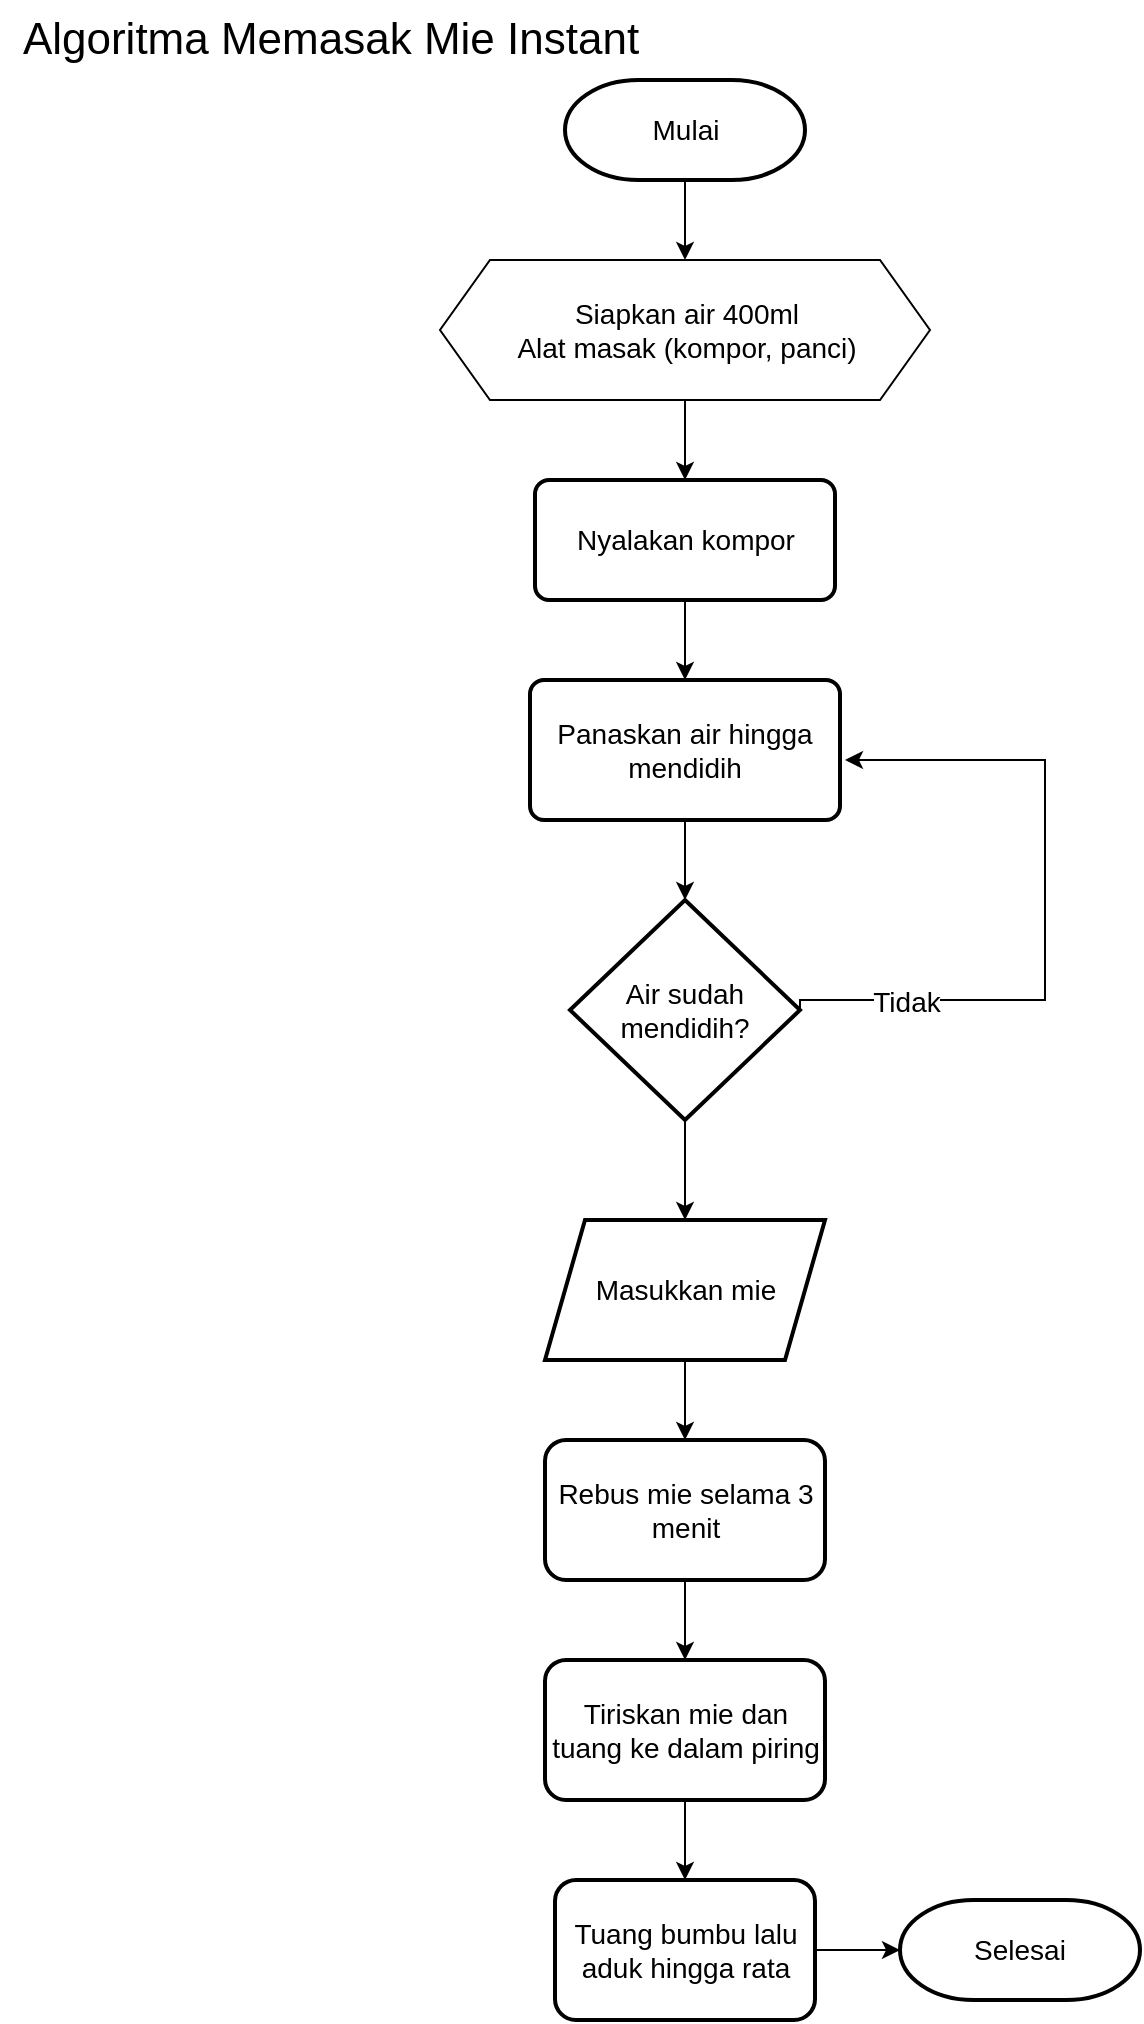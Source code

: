 <mxfile version="24.7.7">
  <diagram name="Page-1" id="n802yypsnesiYVoC7Ksb">
    <mxGraphModel dx="1050" dy="581" grid="1" gridSize="10" guides="1" tooltips="1" connect="1" arrows="1" fold="1" page="1" pageScale="1" pageWidth="850" pageHeight="1100" math="0" shadow="0">
      <root>
        <mxCell id="0" />
        <mxCell id="1" parent="0" />
        <mxCell id="RpGXvxsP4eeredyBU_ju-20" style="edgeStyle=orthogonalEdgeStyle;rounded=0;orthogonalLoop=1;jettySize=auto;html=1;exitX=1;exitY=0.5;exitDx=0;exitDy=0;exitPerimeter=0;" edge="1" parent="1" source="RpGXvxsP4eeredyBU_ju-17">
          <mxGeometry relative="1" as="geometry">
            <mxPoint x="422.5" y="380" as="targetPoint" />
            <Array as="points">
              <mxPoint x="400.5" y="500" />
              <mxPoint x="522.5" y="500" />
            </Array>
          </mxGeometry>
        </mxCell>
        <mxCell id="RpGXvxsP4eeredyBU_ju-21" value="&lt;font style=&quot;font-size: 14px;&quot;&gt;Tidak&lt;/font&gt;" style="edgeLabel;html=1;align=center;verticalAlign=middle;resizable=0;points=[];" vertex="1" connectable="0" parent="RpGXvxsP4eeredyBU_ju-20">
          <mxGeometry x="-0.016" relative="1" as="geometry">
            <mxPoint x="-70" y="44" as="offset" />
          </mxGeometry>
        </mxCell>
        <mxCell id="RpGXvxsP4eeredyBU_ju-1" value="&lt;font style=&quot;font-size: 22px;&quot;&gt;Algoritma Memasak Mie Instant&lt;/font&gt;" style="text;html=1;align=center;verticalAlign=middle;resizable=0;points=[];autosize=1;strokeColor=none;fillColor=none;" vertex="1" parent="1">
          <mxGeometry width="330" height="40" as="geometry" />
        </mxCell>
        <mxCell id="RpGXvxsP4eeredyBU_ju-10" value="" style="edgeStyle=orthogonalEdgeStyle;rounded=0;orthogonalLoop=1;jettySize=auto;html=1;" edge="1" parent="1" source="RpGXvxsP4eeredyBU_ju-2" target="RpGXvxsP4eeredyBU_ju-9">
          <mxGeometry relative="1" as="geometry" />
        </mxCell>
        <mxCell id="RpGXvxsP4eeredyBU_ju-2" value="&lt;font style=&quot;font-size: 14px;&quot;&gt;Mulai&lt;/font&gt;" style="strokeWidth=2;html=1;shape=mxgraph.flowchart.terminator;whiteSpace=wrap;" vertex="1" parent="1">
          <mxGeometry x="282.5" y="40" width="120" height="50" as="geometry" />
        </mxCell>
        <mxCell id="RpGXvxsP4eeredyBU_ju-12" value="" style="edgeStyle=orthogonalEdgeStyle;rounded=0;orthogonalLoop=1;jettySize=auto;html=1;" edge="1" parent="1" source="RpGXvxsP4eeredyBU_ju-9" target="RpGXvxsP4eeredyBU_ju-11">
          <mxGeometry relative="1" as="geometry" />
        </mxCell>
        <mxCell id="RpGXvxsP4eeredyBU_ju-9" value="&lt;font style=&quot;font-size: 14px;&quot;&gt;Siapkan air 400ml&lt;/font&gt;&lt;div style=&quot;font-size: 14px;&quot;&gt;&lt;font style=&quot;font-size: 14px;&quot;&gt;Alat masak (kompor, panci)&lt;/font&gt;&lt;/div&gt;" style="verticalLabelPosition=middle;verticalAlign=middle;html=1;shape=hexagon;perimeter=hexagonPerimeter2;arcSize=6;size=0.102;labelPosition=center;align=center;" vertex="1" parent="1">
          <mxGeometry x="220" y="130" width="245" height="70" as="geometry" />
        </mxCell>
        <mxCell id="RpGXvxsP4eeredyBU_ju-14" value="" style="edgeStyle=orthogonalEdgeStyle;rounded=0;orthogonalLoop=1;jettySize=auto;html=1;" edge="1" parent="1" source="RpGXvxsP4eeredyBU_ju-11" target="RpGXvxsP4eeredyBU_ju-13">
          <mxGeometry relative="1" as="geometry" />
        </mxCell>
        <mxCell id="RpGXvxsP4eeredyBU_ju-11" value="&lt;font style=&quot;font-size: 14px;&quot;&gt;Nyalakan kompor&lt;/font&gt;" style="rounded=1;whiteSpace=wrap;html=1;absoluteArcSize=1;arcSize=14;strokeWidth=2;" vertex="1" parent="1">
          <mxGeometry x="267.5" y="240" width="150" height="60" as="geometry" />
        </mxCell>
        <mxCell id="RpGXvxsP4eeredyBU_ju-18" value="" style="edgeStyle=orthogonalEdgeStyle;rounded=0;orthogonalLoop=1;jettySize=auto;html=1;" edge="1" parent="1" source="RpGXvxsP4eeredyBU_ju-13" target="RpGXvxsP4eeredyBU_ju-17">
          <mxGeometry relative="1" as="geometry" />
        </mxCell>
        <mxCell id="RpGXvxsP4eeredyBU_ju-13" value="&lt;font style=&quot;font-size: 14px;&quot;&gt;Panaskan air hingga mendidih&lt;/font&gt;" style="rounded=1;whiteSpace=wrap;html=1;absoluteArcSize=1;arcSize=14;strokeWidth=2;" vertex="1" parent="1">
          <mxGeometry x="265" y="340" width="155" height="70" as="geometry" />
        </mxCell>
        <mxCell id="RpGXvxsP4eeredyBU_ju-33" value="" style="edgeStyle=orthogonalEdgeStyle;rounded=0;orthogonalLoop=1;jettySize=auto;html=1;" edge="1" parent="1" source="RpGXvxsP4eeredyBU_ju-17" target="RpGXvxsP4eeredyBU_ju-32">
          <mxGeometry relative="1" as="geometry" />
        </mxCell>
        <mxCell id="RpGXvxsP4eeredyBU_ju-17" value="&lt;font style=&quot;font-size: 14px;&quot;&gt;Air sudah&lt;/font&gt;&lt;div style=&quot;font-size: 14px;&quot;&gt;&lt;font style=&quot;font-size: 14px;&quot;&gt;mendidih?&lt;/font&gt;&lt;/div&gt;" style="strokeWidth=2;html=1;shape=mxgraph.flowchart.decision;whiteSpace=wrap;" vertex="1" parent="1">
          <mxGeometry x="285" y="450" width="115" height="110" as="geometry" />
        </mxCell>
        <mxCell id="RpGXvxsP4eeredyBU_ju-35" value="" style="edgeStyle=orthogonalEdgeStyle;rounded=0;orthogonalLoop=1;jettySize=auto;html=1;" edge="1" parent="1" source="RpGXvxsP4eeredyBU_ju-32" target="RpGXvxsP4eeredyBU_ju-34">
          <mxGeometry relative="1" as="geometry" />
        </mxCell>
        <mxCell id="RpGXvxsP4eeredyBU_ju-32" value="&lt;font style=&quot;font-size: 14px;&quot;&gt;Masukkan mie&lt;/font&gt;" style="shape=parallelogram;perimeter=parallelogramPerimeter;whiteSpace=wrap;html=1;fixedSize=1;strokeWidth=2;" vertex="1" parent="1">
          <mxGeometry x="272.5" y="610" width="140" height="70" as="geometry" />
        </mxCell>
        <mxCell id="RpGXvxsP4eeredyBU_ju-37" value="" style="edgeStyle=orthogonalEdgeStyle;rounded=0;orthogonalLoop=1;jettySize=auto;html=1;" edge="1" parent="1" source="RpGXvxsP4eeredyBU_ju-34">
          <mxGeometry relative="1" as="geometry">
            <mxPoint x="342.5" y="830" as="targetPoint" />
          </mxGeometry>
        </mxCell>
        <mxCell id="RpGXvxsP4eeredyBU_ju-34" value="&lt;font style=&quot;font-size: 14px;&quot;&gt;Rebus mie selama 3 menit&lt;/font&gt;" style="rounded=1;whiteSpace=wrap;html=1;strokeWidth=2;" vertex="1" parent="1">
          <mxGeometry x="272.5" y="720" width="140" height="70" as="geometry" />
        </mxCell>
        <mxCell id="RpGXvxsP4eeredyBU_ju-40" value="" style="edgeStyle=orthogonalEdgeStyle;rounded=0;orthogonalLoop=1;jettySize=auto;html=1;" edge="1" parent="1" source="RpGXvxsP4eeredyBU_ju-38" target="RpGXvxsP4eeredyBU_ju-39">
          <mxGeometry relative="1" as="geometry" />
        </mxCell>
        <mxCell id="RpGXvxsP4eeredyBU_ju-38" value="&lt;font style=&quot;font-size: 14px;&quot;&gt;Tiriskan mie dan tuang ke dalam piring&lt;/font&gt;" style="rounded=1;whiteSpace=wrap;html=1;strokeWidth=2;" vertex="1" parent="1">
          <mxGeometry x="272.5" y="830" width="140" height="70" as="geometry" />
        </mxCell>
        <mxCell id="RpGXvxsP4eeredyBU_ju-42" value="" style="edgeStyle=orthogonalEdgeStyle;rounded=0;orthogonalLoop=1;jettySize=auto;html=1;" edge="1" parent="1" source="RpGXvxsP4eeredyBU_ju-39" target="RpGXvxsP4eeredyBU_ju-41">
          <mxGeometry relative="1" as="geometry" />
        </mxCell>
        <mxCell id="RpGXvxsP4eeredyBU_ju-39" value="&lt;font style=&quot;font-size: 14px;&quot;&gt;Tuang bumbu lalu aduk hingga rata&lt;/font&gt;" style="rounded=1;whiteSpace=wrap;html=1;strokeWidth=2;" vertex="1" parent="1">
          <mxGeometry x="277.5" y="940" width="130" height="70" as="geometry" />
        </mxCell>
        <mxCell id="RpGXvxsP4eeredyBU_ju-41" value="&lt;font style=&quot;font-size: 14px;&quot;&gt;Selesai&lt;/font&gt;" style="strokeWidth=2;html=1;shape=mxgraph.flowchart.terminator;whiteSpace=wrap;" vertex="1" parent="1">
          <mxGeometry x="450" y="950" width="120" height="50" as="geometry" />
        </mxCell>
      </root>
    </mxGraphModel>
  </diagram>
</mxfile>
